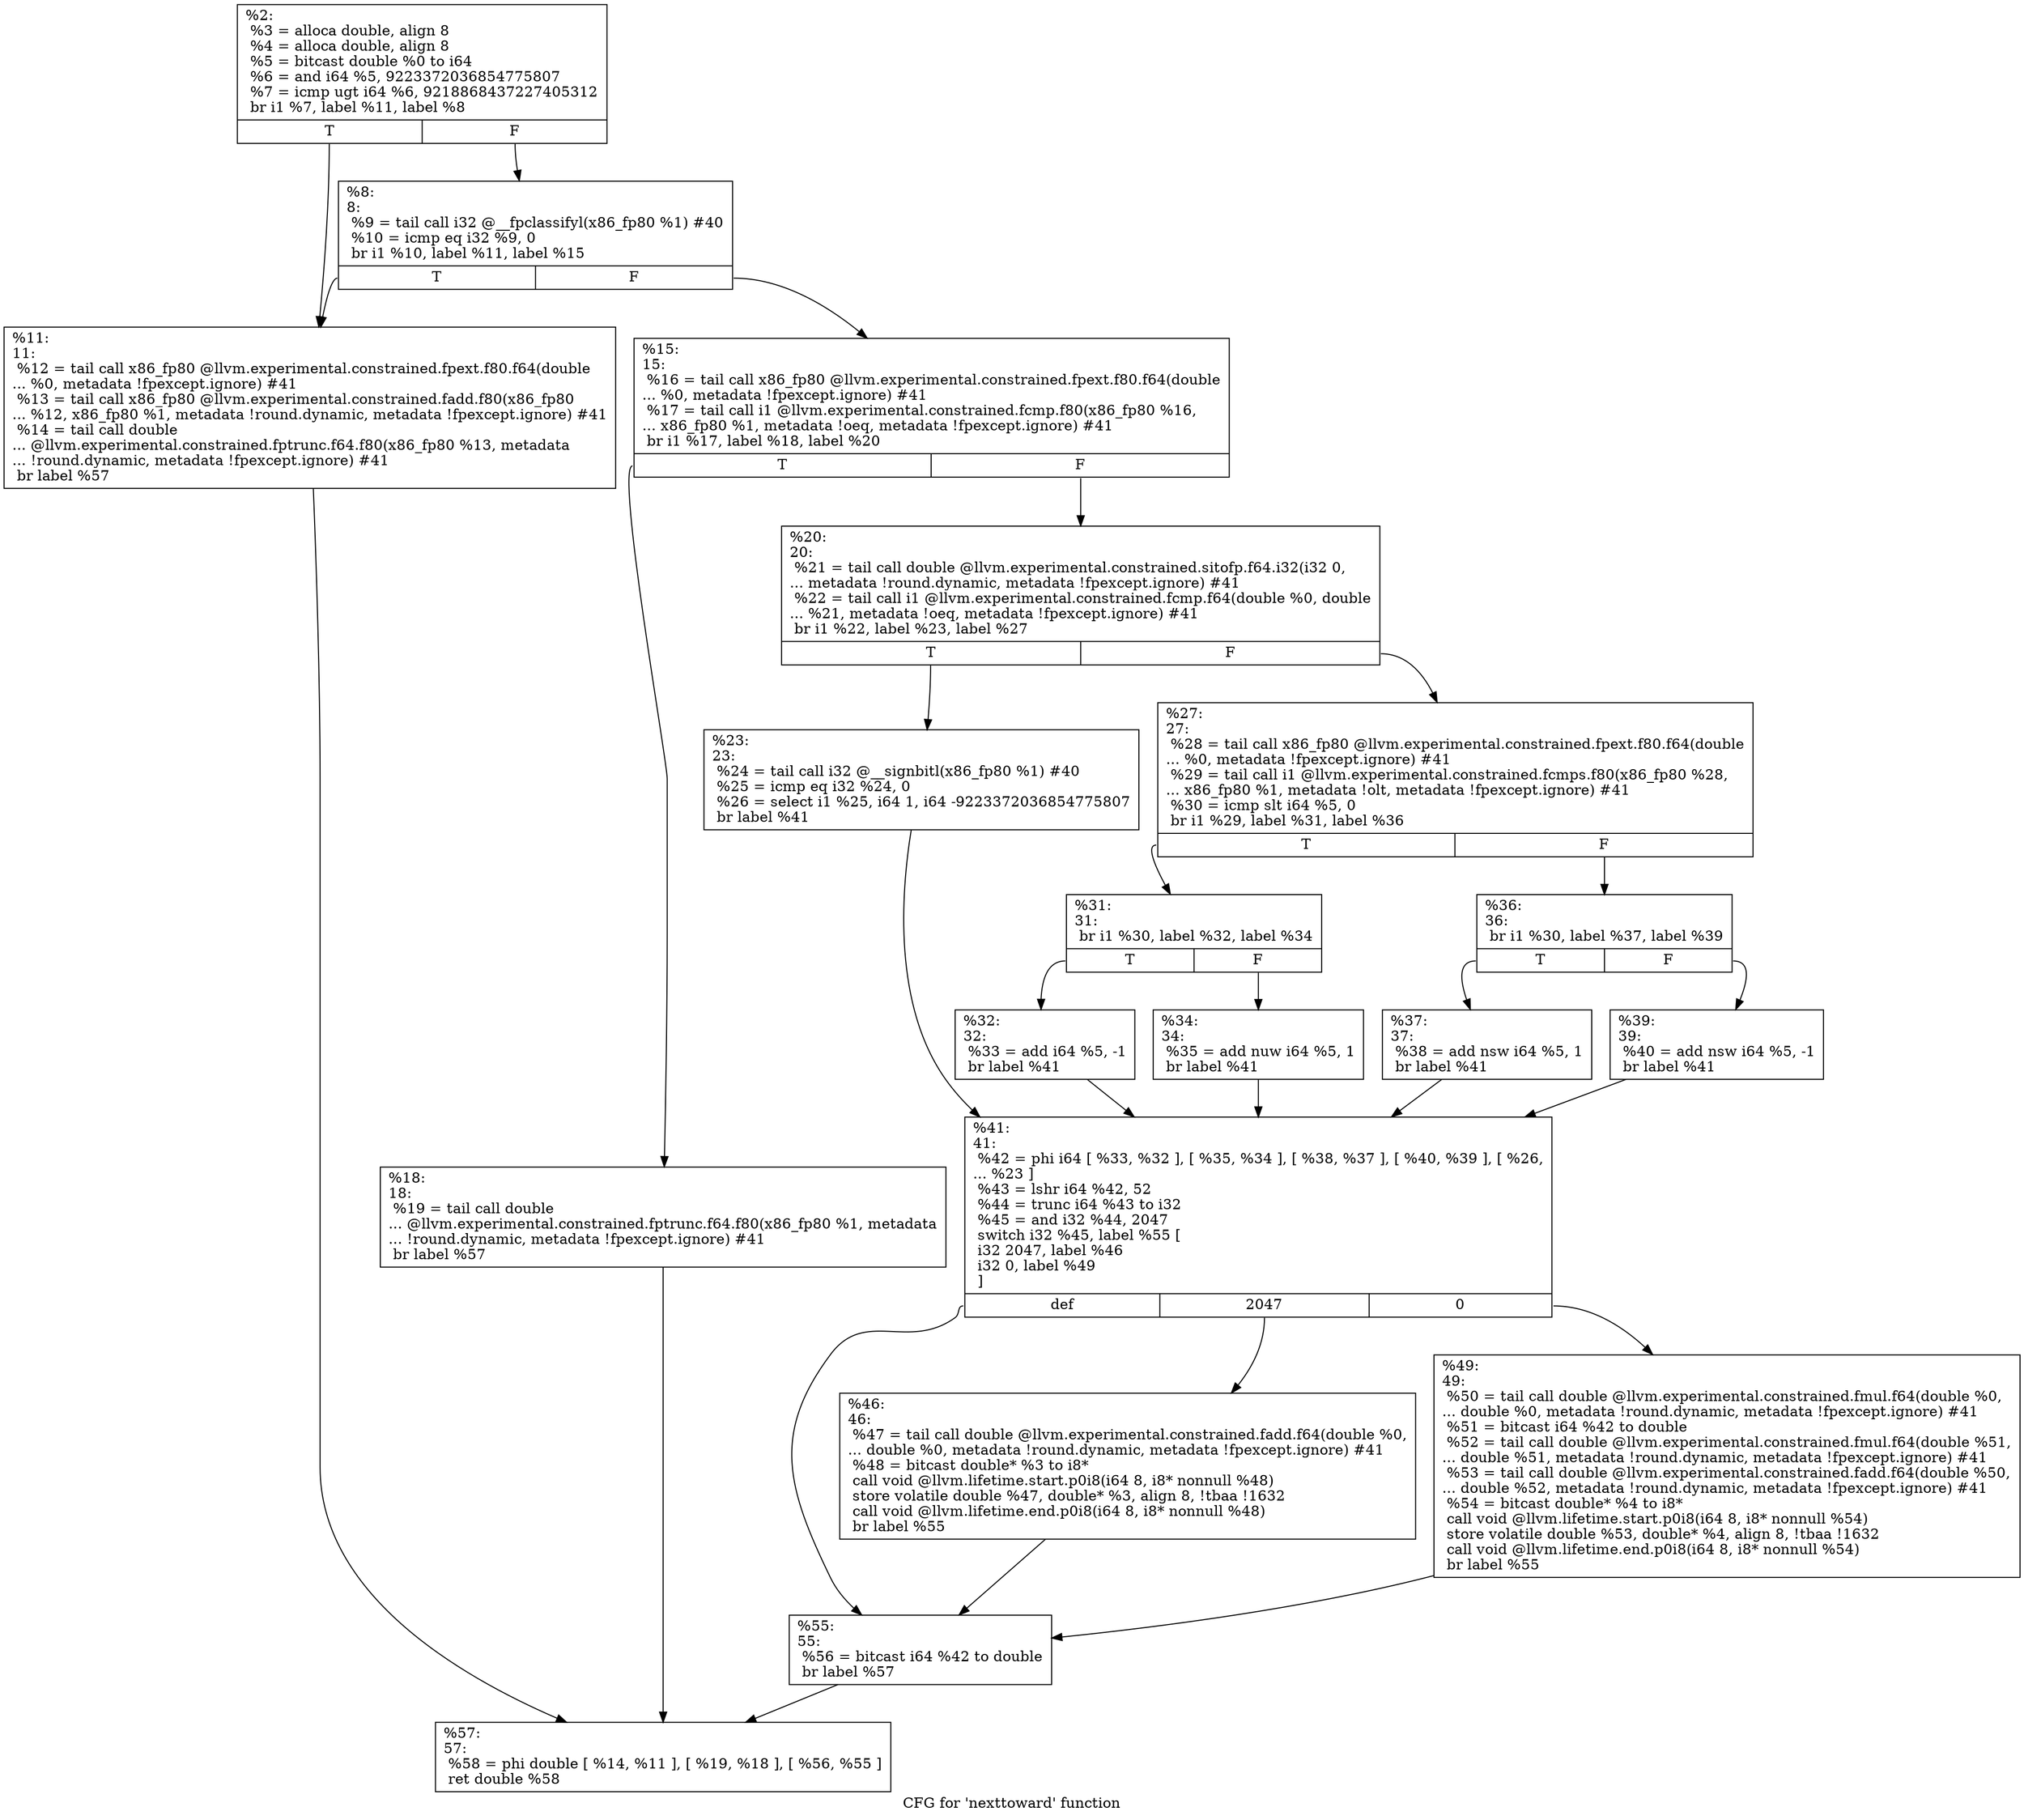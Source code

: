 digraph "CFG for 'nexttoward' function" {
	label="CFG for 'nexttoward' function";

	Node0x1e6f240 [shape=record,label="{%2:\l  %3 = alloca double, align 8\l  %4 = alloca double, align 8\l  %5 = bitcast double %0 to i64\l  %6 = and i64 %5, 9223372036854775807\l  %7 = icmp ugt i64 %6, 9218868437227405312\l  br i1 %7, label %11, label %8\l|{<s0>T|<s1>F}}"];
	Node0x1e6f240:s0 -> Node0x1e6f7a0;
	Node0x1e6f240:s1 -> Node0x1e6f490;
	Node0x1e6f490 [shape=record,label="{%8:\l8:                                                \l  %9 = tail call i32 @__fpclassifyl(x86_fp80 %1) #40\l  %10 = icmp eq i32 %9, 0\l  br i1 %10, label %11, label %15\l|{<s0>T|<s1>F}}"];
	Node0x1e6f490:s0 -> Node0x1e6f7a0;
	Node0x1e6f490:s1 -> Node0x1e6f7f0;
	Node0x1e6f7a0 [shape=record,label="{%11:\l11:                                               \l  %12 = tail call x86_fp80 @llvm.experimental.constrained.fpext.f80.f64(double\l... %0, metadata !fpexcept.ignore) #41\l  %13 = tail call x86_fp80 @llvm.experimental.constrained.fadd.f80(x86_fp80\l... %12, x86_fp80 %1, metadata !round.dynamic, metadata !fpexcept.ignore) #41\l  %14 = tail call double\l... @llvm.experimental.constrained.fptrunc.f64.f80(x86_fp80 %13, metadata\l... !round.dynamic, metadata !fpexcept.ignore) #41\l  br label %57\l}"];
	Node0x1e6f7a0 -> Node0x1e6fca0;
	Node0x1e6f7f0 [shape=record,label="{%15:\l15:                                               \l  %16 = tail call x86_fp80 @llvm.experimental.constrained.fpext.f80.f64(double\l... %0, metadata !fpexcept.ignore) #41\l  %17 = tail call i1 @llvm.experimental.constrained.fcmp.f80(x86_fp80 %16,\l... x86_fp80 %1, metadata !oeq, metadata !fpexcept.ignore) #41\l  br i1 %17, label %18, label %20\l|{<s0>T|<s1>F}}"];
	Node0x1e6f7f0:s0 -> Node0x1e6f840;
	Node0x1e6f7f0:s1 -> Node0x1e6f890;
	Node0x1e6f840 [shape=record,label="{%18:\l18:                                               \l  %19 = tail call double\l... @llvm.experimental.constrained.fptrunc.f64.f80(x86_fp80 %1, metadata\l... !round.dynamic, metadata !fpexcept.ignore) #41\l  br label %57\l}"];
	Node0x1e6f840 -> Node0x1e6fca0;
	Node0x1e6f890 [shape=record,label="{%20:\l20:                                               \l  %21 = tail call double @llvm.experimental.constrained.sitofp.f64.i32(i32 0,\l... metadata !round.dynamic, metadata !fpexcept.ignore) #41\l  %22 = tail call i1 @llvm.experimental.constrained.fcmp.f64(double %0, double\l... %21, metadata !oeq, metadata !fpexcept.ignore) #41\l  br i1 %22, label %23, label %27\l|{<s0>T|<s1>F}}"];
	Node0x1e6f890:s0 -> Node0x1e6f8e0;
	Node0x1e6f890:s1 -> Node0x1e6f930;
	Node0x1e6f8e0 [shape=record,label="{%23:\l23:                                               \l  %24 = tail call i32 @__signbitl(x86_fp80 %1) #40\l  %25 = icmp eq i32 %24, 0\l  %26 = select i1 %25, i64 1, i64 -9223372036854775807\l  br label %41\l}"];
	Node0x1e6f8e0 -> Node0x1e6fb60;
	Node0x1e6f930 [shape=record,label="{%27:\l27:                                               \l  %28 = tail call x86_fp80 @llvm.experimental.constrained.fpext.f80.f64(double\l... %0, metadata !fpexcept.ignore) #41\l  %29 = tail call i1 @llvm.experimental.constrained.fcmps.f80(x86_fp80 %28,\l... x86_fp80 %1, metadata !olt, metadata !fpexcept.ignore) #41\l  %30 = icmp slt i64 %5, 0\l  br i1 %29, label %31, label %36\l|{<s0>T|<s1>F}}"];
	Node0x1e6f930:s0 -> Node0x1e6f980;
	Node0x1e6f930:s1 -> Node0x1e6fa70;
	Node0x1e6f980 [shape=record,label="{%31:\l31:                                               \l  br i1 %30, label %32, label %34\l|{<s0>T|<s1>F}}"];
	Node0x1e6f980:s0 -> Node0x1e6f9d0;
	Node0x1e6f980:s1 -> Node0x1e6fa20;
	Node0x1e6f9d0 [shape=record,label="{%32:\l32:                                               \l  %33 = add i64 %5, -1\l  br label %41\l}"];
	Node0x1e6f9d0 -> Node0x1e6fb60;
	Node0x1e6fa20 [shape=record,label="{%34:\l34:                                               \l  %35 = add nuw i64 %5, 1\l  br label %41\l}"];
	Node0x1e6fa20 -> Node0x1e6fb60;
	Node0x1e6fa70 [shape=record,label="{%36:\l36:                                               \l  br i1 %30, label %37, label %39\l|{<s0>T|<s1>F}}"];
	Node0x1e6fa70:s0 -> Node0x1e6fac0;
	Node0x1e6fa70:s1 -> Node0x1e6fb10;
	Node0x1e6fac0 [shape=record,label="{%37:\l37:                                               \l  %38 = add nsw i64 %5, 1\l  br label %41\l}"];
	Node0x1e6fac0 -> Node0x1e6fb60;
	Node0x1e6fb10 [shape=record,label="{%39:\l39:                                               \l  %40 = add nsw i64 %5, -1\l  br label %41\l}"];
	Node0x1e6fb10 -> Node0x1e6fb60;
	Node0x1e6fb60 [shape=record,label="{%41:\l41:                                               \l  %42 = phi i64 [ %33, %32 ], [ %35, %34 ], [ %38, %37 ], [ %40, %39 ], [ %26,\l... %23 ]\l  %43 = lshr i64 %42, 52\l  %44 = trunc i64 %43 to i32\l  %45 = and i32 %44, 2047\l  switch i32 %45, label %55 [\l    i32 2047, label %46\l    i32 0, label %49\l  ]\l|{<s0>def|<s1>2047|<s2>0}}"];
	Node0x1e6fb60:s0 -> Node0x1e6fc50;
	Node0x1e6fb60:s1 -> Node0x1e6fbb0;
	Node0x1e6fb60:s2 -> Node0x1e6fc00;
	Node0x1e6fbb0 [shape=record,label="{%46:\l46:                                               \l  %47 = tail call double @llvm.experimental.constrained.fadd.f64(double %0,\l... double %0, metadata !round.dynamic, metadata !fpexcept.ignore) #41\l  %48 = bitcast double* %3 to i8*\l  call void @llvm.lifetime.start.p0i8(i64 8, i8* nonnull %48)\l  store volatile double %47, double* %3, align 8, !tbaa !1632\l  call void @llvm.lifetime.end.p0i8(i64 8, i8* nonnull %48)\l  br label %55\l}"];
	Node0x1e6fbb0 -> Node0x1e6fc50;
	Node0x1e6fc00 [shape=record,label="{%49:\l49:                                               \l  %50 = tail call double @llvm.experimental.constrained.fmul.f64(double %0,\l... double %0, metadata !round.dynamic, metadata !fpexcept.ignore) #41\l  %51 = bitcast i64 %42 to double\l  %52 = tail call double @llvm.experimental.constrained.fmul.f64(double %51,\l... double %51, metadata !round.dynamic, metadata !fpexcept.ignore) #41\l  %53 = tail call double @llvm.experimental.constrained.fadd.f64(double %50,\l... double %52, metadata !round.dynamic, metadata !fpexcept.ignore) #41\l  %54 = bitcast double* %4 to i8*\l  call void @llvm.lifetime.start.p0i8(i64 8, i8* nonnull %54)\l  store volatile double %53, double* %4, align 8, !tbaa !1632\l  call void @llvm.lifetime.end.p0i8(i64 8, i8* nonnull %54)\l  br label %55\l}"];
	Node0x1e6fc00 -> Node0x1e6fc50;
	Node0x1e6fc50 [shape=record,label="{%55:\l55:                                               \l  %56 = bitcast i64 %42 to double\l  br label %57\l}"];
	Node0x1e6fc50 -> Node0x1e6fca0;
	Node0x1e6fca0 [shape=record,label="{%57:\l57:                                               \l  %58 = phi double [ %14, %11 ], [ %19, %18 ], [ %56, %55 ]\l  ret double %58\l}"];
}
